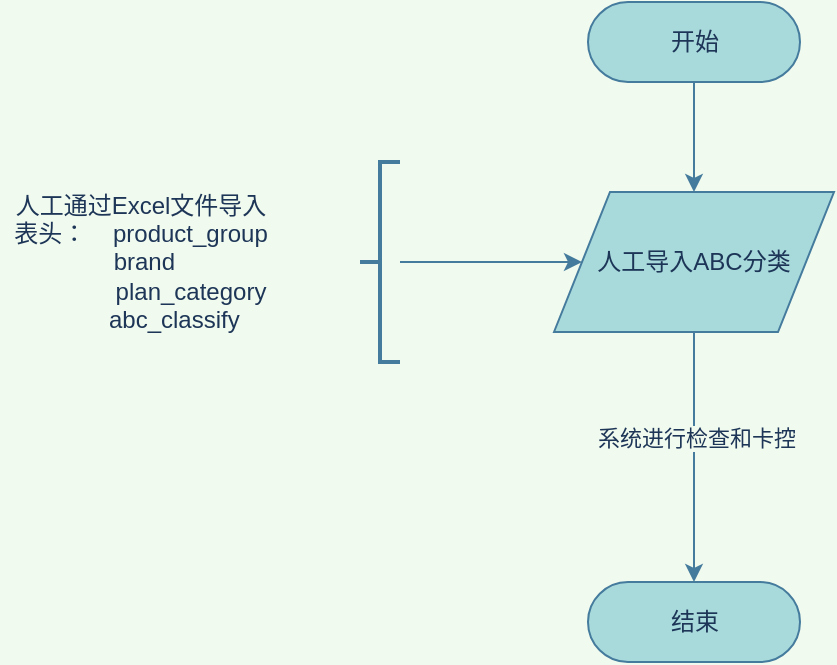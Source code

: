 <mxfile version="13.6.6" type="github">
  <diagram id="75NIJwF_BA_lbmNGSpQ4" name="Page-1">
    <mxGraphModel dx="1134" dy="800" grid="1" gridSize="10" guides="1" tooltips="1" connect="1" arrows="1" fold="1" page="1" pageScale="1" pageWidth="827" pageHeight="1169" background="#F1FAEE" math="0" shadow="0">
      <root>
        <mxCell id="0" />
        <mxCell id="1" parent="0" />
        <mxCell id="NSHEd8fm6fHOk80F3MLL-9" style="edgeStyle=orthogonalEdgeStyle;rounded=0;orthogonalLoop=1;jettySize=auto;html=1;entryX=0.5;entryY=0;entryDx=0;entryDy=0;labelBackgroundColor=#F1FAEE;strokeColor=#457B9D;fontColor=#1D3557;" edge="1" parent="1" source="NSHEd8fm6fHOk80F3MLL-1" target="NSHEd8fm6fHOk80F3MLL-2">
          <mxGeometry relative="1" as="geometry" />
        </mxCell>
        <mxCell id="NSHEd8fm6fHOk80F3MLL-1" value="开始" style="html=1;dashed=0;whitespace=wrap;shape=mxgraph.dfd.start;fillColor=#A8DADC;strokeColor=#457B9D;fontColor=#1D3557;" vertex="1" parent="1">
          <mxGeometry x="374" y="40" width="106" height="40" as="geometry" />
        </mxCell>
        <mxCell id="NSHEd8fm6fHOk80F3MLL-11" style="edgeStyle=orthogonalEdgeStyle;rounded=0;orthogonalLoop=1;jettySize=auto;html=1;labelBackgroundColor=#F1FAEE;strokeColor=#457B9D;fontColor=#1D3557;" edge="1" parent="1" source="NSHEd8fm6fHOk80F3MLL-2" target="NSHEd8fm6fHOk80F3MLL-10">
          <mxGeometry relative="1" as="geometry" />
        </mxCell>
        <mxCell id="NSHEd8fm6fHOk80F3MLL-12" value="系统进行检查和卡控" style="edgeLabel;html=1;align=center;verticalAlign=middle;resizable=0;points=[];labelBackgroundColor=#F1FAEE;fontColor=#1D3557;" vertex="1" connectable="0" parent="NSHEd8fm6fHOk80F3MLL-11">
          <mxGeometry x="-0.152" y="1" relative="1" as="geometry">
            <mxPoint as="offset" />
          </mxGeometry>
        </mxCell>
        <mxCell id="NSHEd8fm6fHOk80F3MLL-2" value="人工导入ABC分类" style="shape=parallelogram;perimeter=parallelogramPerimeter;whiteSpace=wrap;html=1;dashed=0;fillColor=#A8DADC;strokeColor=#457B9D;fontColor=#1D3557;" vertex="1" parent="1">
          <mxGeometry x="357" y="135" width="140" height="70" as="geometry" />
        </mxCell>
        <mxCell id="NSHEd8fm6fHOk80F3MLL-7" style="edgeStyle=orthogonalEdgeStyle;rounded=0;orthogonalLoop=1;jettySize=auto;html=1;labelBackgroundColor=#F1FAEE;strokeColor=#457B9D;fontColor=#1D3557;" edge="1" parent="1" source="NSHEd8fm6fHOk80F3MLL-3" target="NSHEd8fm6fHOk80F3MLL-2">
          <mxGeometry relative="1" as="geometry" />
        </mxCell>
        <mxCell id="NSHEd8fm6fHOk80F3MLL-3" value="" style="strokeWidth=2;html=1;shape=mxgraph.flowchart.annotation_2;align=left;labelPosition=right;pointerEvents=1;fillColor=#A8DADC;strokeColor=#457B9D;fontColor=#1D3557;" vertex="1" parent="1">
          <mxGeometry x="260" y="120" width="20" height="100" as="geometry" />
        </mxCell>
        <mxCell id="NSHEd8fm6fHOk80F3MLL-8" value="人工通过Excel文件导入&lt;br&gt;表头：&amp;nbsp; &amp;nbsp; product_group&lt;span&gt;	&lt;br&gt;&lt;/span&gt;&amp;nbsp;brand&lt;span&gt;	&lt;br&gt;&lt;/span&gt;&amp;nbsp; &amp;nbsp; &amp;nbsp; &amp;nbsp; &amp;nbsp; &amp;nbsp; &amp;nbsp; &amp;nbsp;plan_category&lt;span&gt;	&lt;br&gt;&lt;/span&gt;&amp;nbsp; &amp;nbsp; &amp;nbsp; &amp;nbsp; &amp;nbsp; abc_classify" style="text;html=1;align=center;verticalAlign=middle;resizable=0;points=[];autosize=1;fontColor=#1D3557;" vertex="1" parent="1">
          <mxGeometry x="80" y="130" width="140" height="80" as="geometry" />
        </mxCell>
        <mxCell id="NSHEd8fm6fHOk80F3MLL-10" value="结束" style="html=1;dashed=0;whitespace=wrap;shape=mxgraph.dfd.start;fillColor=#A8DADC;strokeColor=#457B9D;fontColor=#1D3557;" vertex="1" parent="1">
          <mxGeometry x="374" y="330" width="106" height="40" as="geometry" />
        </mxCell>
      </root>
    </mxGraphModel>
  </diagram>
</mxfile>
